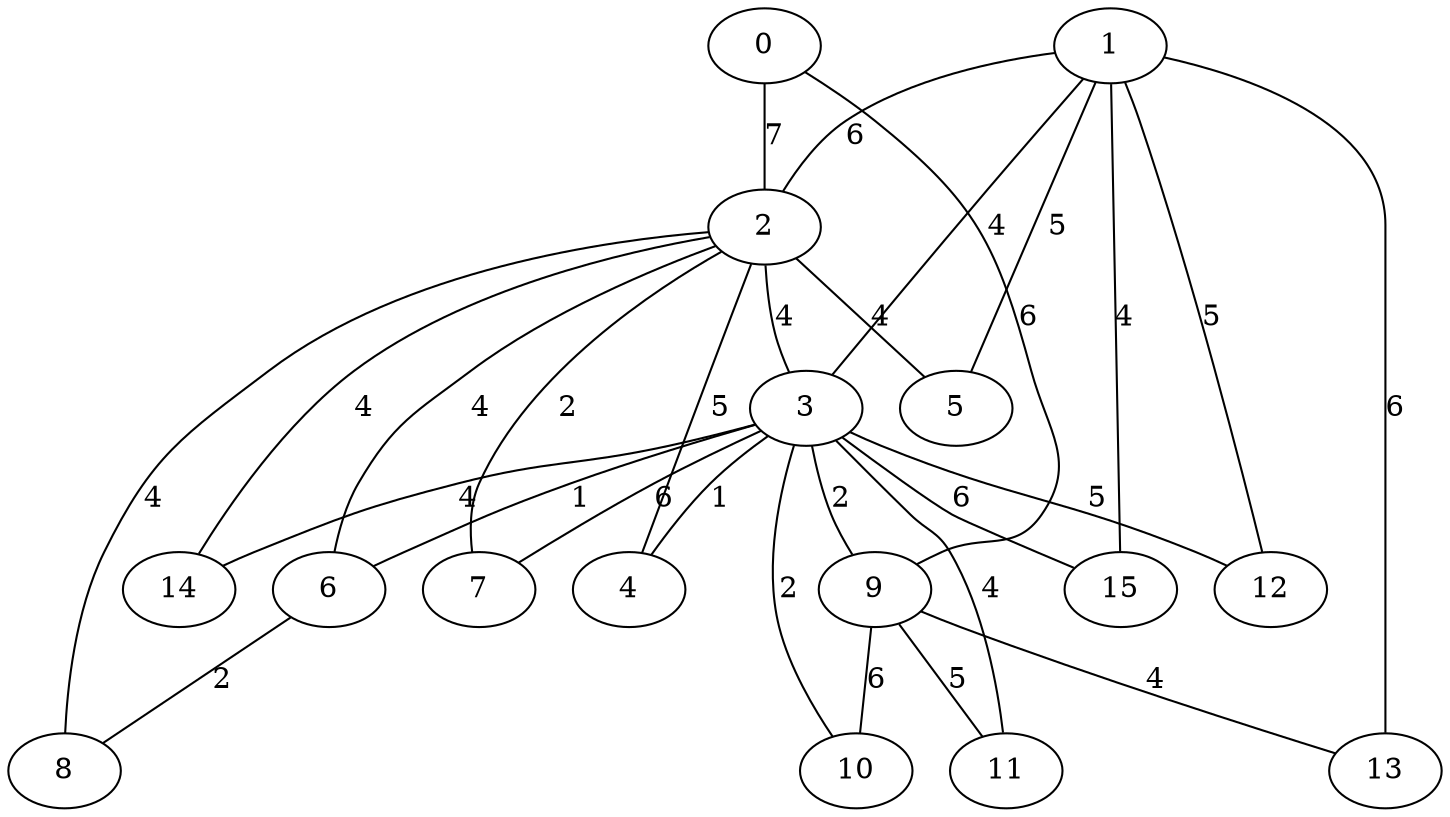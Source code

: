graph g {
  0 [ habit = 3, size = 474, x = 1, y = 5 ]
  1 [ habit = 3, size = 306, x = 8, y = 6 ]
  2 [ habit = 8, size = 224, x = 6, y = 3 ]
  3 [ habit = 1, size = 211, x = 6, y = 6 ]
  4 [ habit = 3, size = 241, x = 4, y = 5 ]
  5 [ habit = 5, size = 358, x = 9, y = 2 ]
  6 [ habit = 1, size = 176, x = 4, y = 3 ]
  7 [ habit = 9, size = 161, x = 6, y = 1 ]
  8 [ habit = 3, size = 70, x = 3, y = 1 ]
  9 [ habit = 1, size = 268, x = 4, y = 8 ]
  10 [ habit = 4, size = 189, x = 6, y = 8 ]
  11 [ habit = 1, size = 183, x = 2, y = 7 ]
  12 [ habit = 8, size = 109, x = 8, y = 8 ]
  13 [ base = 1, habit = 9, size = 293, x = 6, y = 10 ]
  14 [ base = 2, habit = 3, size = 114, x = 8, y = 4 ]
  15 [ habit = 1, size = 330, x = 10, y = 6 ]

  0 -- 9 [ label = 6, weight = 6 ]
  0 -- 2 [ label = 7, weight = 7 ]
  1 -- 5 [ label = 5, weight = 5 ]
  1 -- 3 [ label = 4, weight = 4 ]
  1 -- 13 [ label = 6, weight = 6 ]
  1 -- 2 [ label = 6, weight = 6 ]
  1 -- 12 [ label = 5, weight = 5 ]
  1 -- 15 [ label = 4, weight = 4 ]
  2 -- 6 [ label = 4, weight = 4 ]
  2 -- 7 [ label = 2, weight = 2 ]
  2 -- 8 [ label = 4, weight = 4 ]
  2 -- 14 [ label = 4, weight = 4 ]
  2 -- 3 [ label = 4, weight = 4 ]
  2 -- 5 [ label = 4, weight = 4 ]
  2 -- 4 [ label = 5, weight = 5 ]
  3 -- 15 [ label = 6, weight = 6 ]
  3 -- 12 [ label = 5, weight = 5 ]
  3 -- 14 [ label = 4, weight = 4 ]
  3 -- 7 [ label = 6, weight = 6 ]
  3 -- 4 [ label = 1, weight = 1 ]
  3 -- 11 [ label = 4, weight = 4 ]
  3 -- 9 [ label = 2, weight = 2 ]
  3 -- 6 [ label = 1, weight = 1 ]
  3 -- 10 [ label = 2, weight = 2 ]
  6 -- 8 [ label = 2, weight = 2 ]
  9 -- 11 [ label = 5, weight = 5 ]
  9 -- 10 [ label = 6, weight = 6 ]
  9 -- 13 [ label = 4, weight = 4 ]
}
